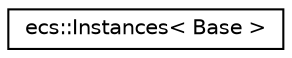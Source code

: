 digraph "Graphical Class Hierarchy"
{
 // LATEX_PDF_SIZE
  edge [fontname="Helvetica",fontsize="10",labelfontname="Helvetica",labelfontsize="10"];
  node [fontname="Helvetica",fontsize="10",shape=record];
  rankdir="LR";
  Node0 [label="ecs::Instances\< Base \>",height=0.2,width=0.4,color="black", fillcolor="white", style="filled",URL="$classecs_1_1_instances.html",tooltip="A set with values identified by their type, all values must inherit from Base."];
}
